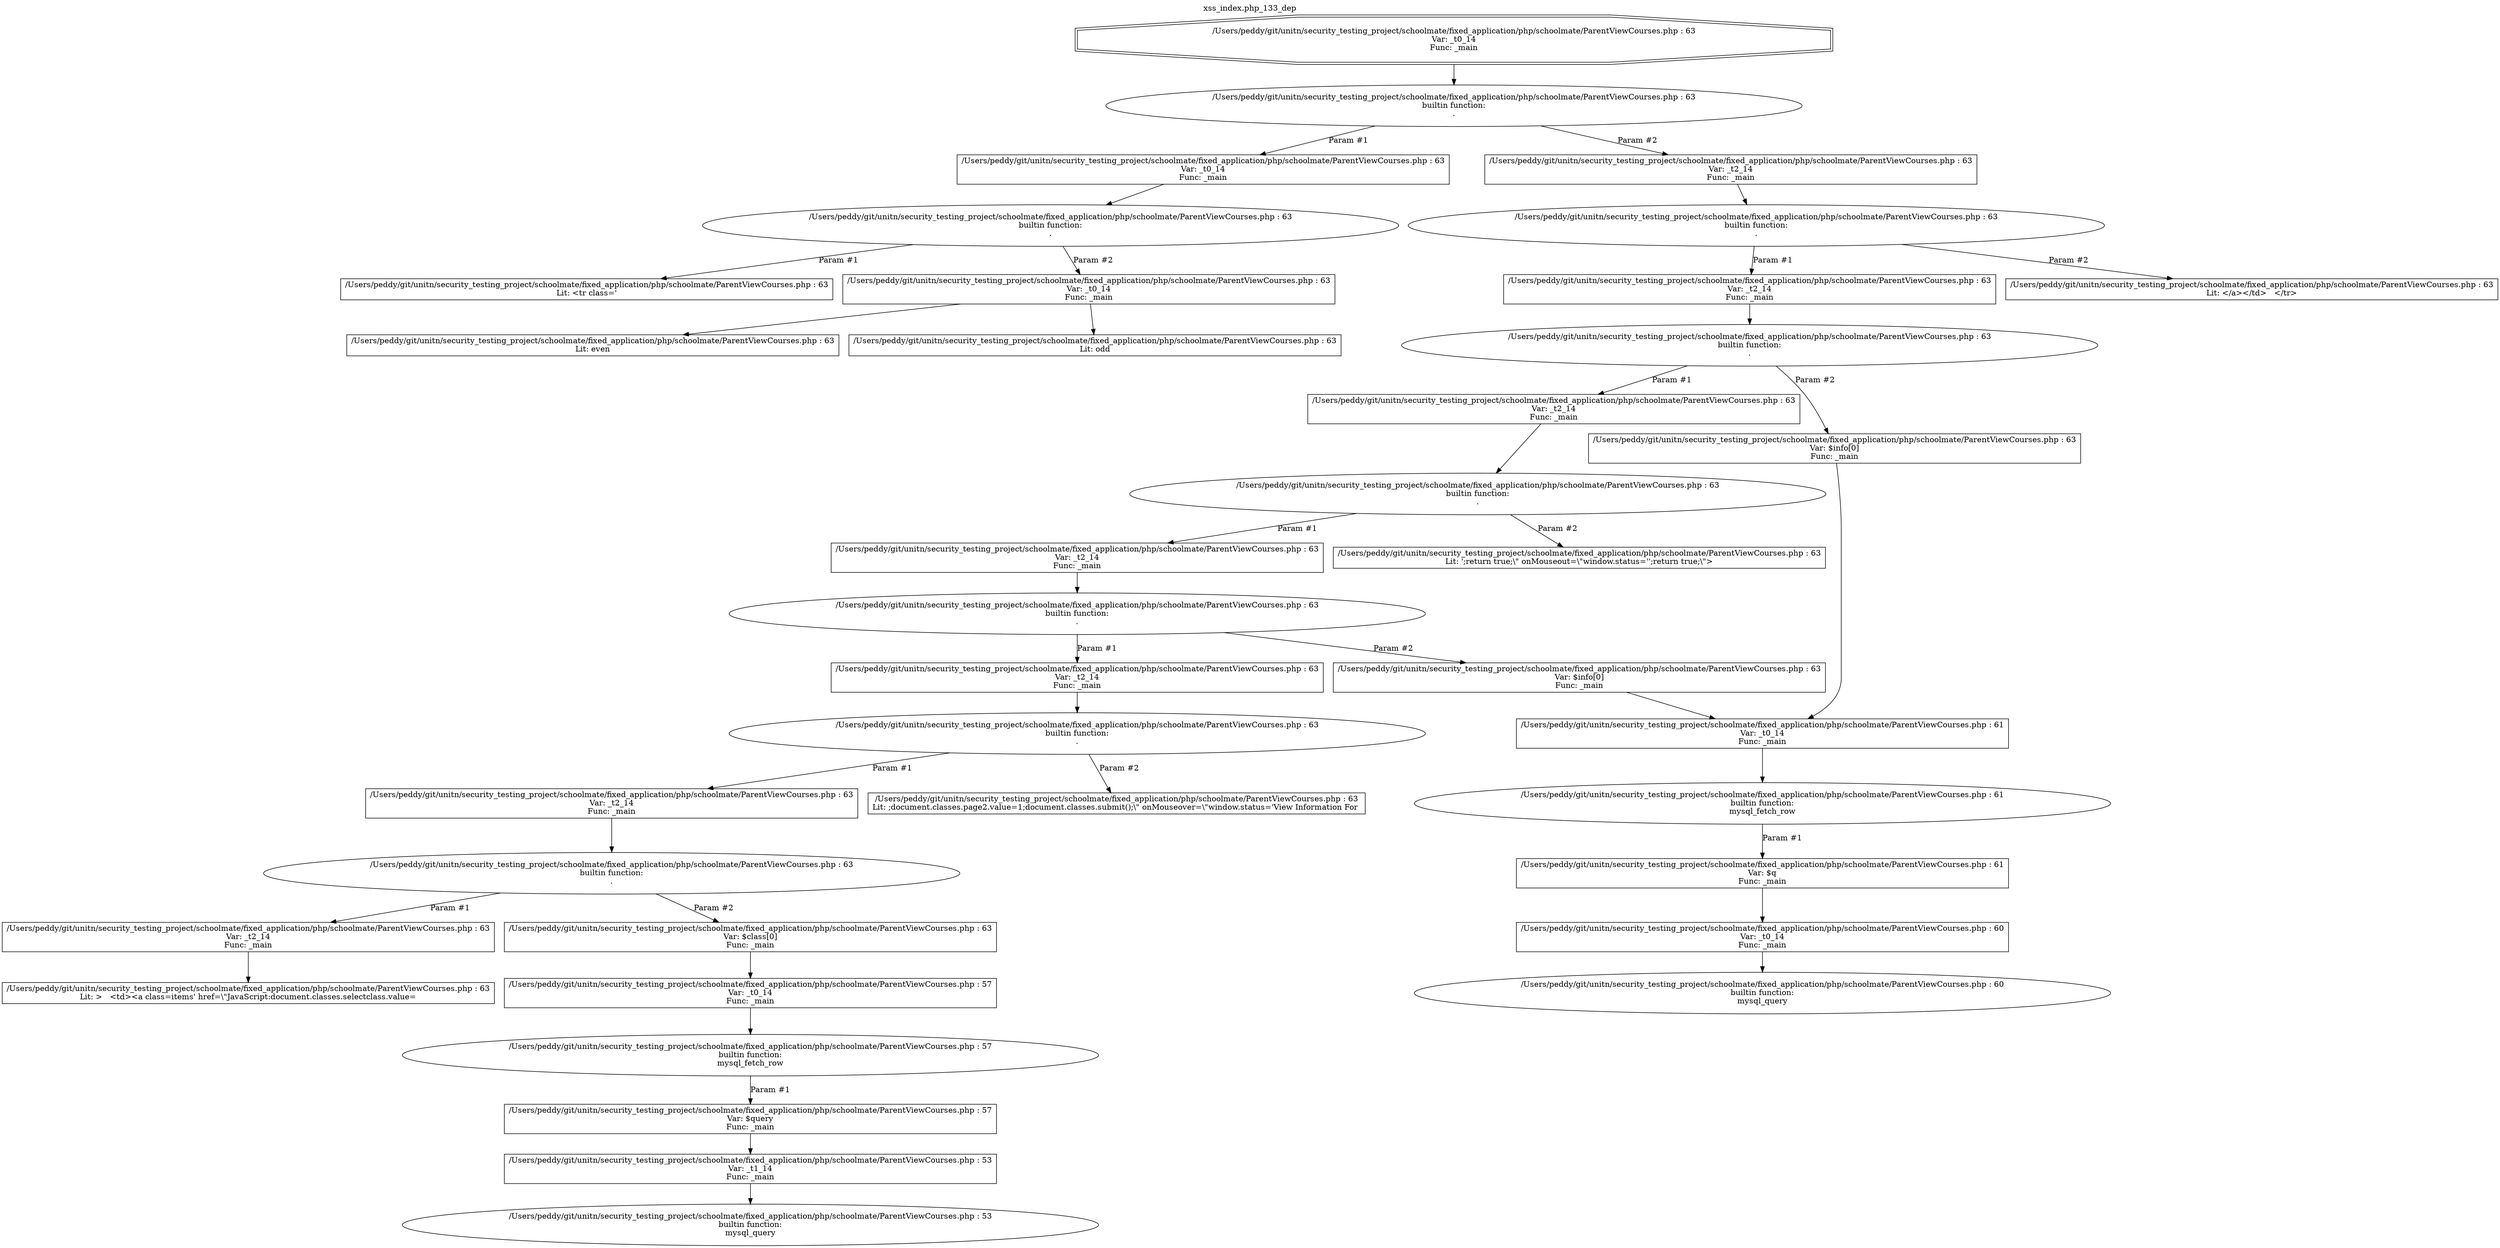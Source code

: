digraph cfg {
  label="xss_index.php_133_dep";
  labelloc=t;
  n1 [shape=doubleoctagon, label="/Users/peddy/git/unitn/security_testing_project/schoolmate/fixed_application/php/schoolmate/ParentViewCourses.php : 63\nVar: _t0_14\nFunc: _main\n"];
  n2 [shape=ellipse, label="/Users/peddy/git/unitn/security_testing_project/schoolmate/fixed_application/php/schoolmate/ParentViewCourses.php : 63\nbuiltin function:\n.\n"];
  n3 [shape=box, label="/Users/peddy/git/unitn/security_testing_project/schoolmate/fixed_application/php/schoolmate/ParentViewCourses.php : 63\nVar: _t0_14\nFunc: _main\n"];
  n4 [shape=ellipse, label="/Users/peddy/git/unitn/security_testing_project/schoolmate/fixed_application/php/schoolmate/ParentViewCourses.php : 63\nbuiltin function:\n.\n"];
  n5 [shape=box, label="/Users/peddy/git/unitn/security_testing_project/schoolmate/fixed_application/php/schoolmate/ParentViewCourses.php : 63\nLit: <tr class='\n"];
  n6 [shape=box, label="/Users/peddy/git/unitn/security_testing_project/schoolmate/fixed_application/php/schoolmate/ParentViewCourses.php : 63\nVar: _t0_14\nFunc: _main\n"];
  n7 [shape=box, label="/Users/peddy/git/unitn/security_testing_project/schoolmate/fixed_application/php/schoolmate/ParentViewCourses.php : 63\nLit: even\n"];
  n8 [shape=box, label="/Users/peddy/git/unitn/security_testing_project/schoolmate/fixed_application/php/schoolmate/ParentViewCourses.php : 63\nLit: odd\n"];
  n9 [shape=box, label="/Users/peddy/git/unitn/security_testing_project/schoolmate/fixed_application/php/schoolmate/ParentViewCourses.php : 63\nVar: _t2_14\nFunc: _main\n"];
  n10 [shape=ellipse, label="/Users/peddy/git/unitn/security_testing_project/schoolmate/fixed_application/php/schoolmate/ParentViewCourses.php : 63\nbuiltin function:\n.\n"];
  n11 [shape=box, label="/Users/peddy/git/unitn/security_testing_project/schoolmate/fixed_application/php/schoolmate/ParentViewCourses.php : 63\nVar: _t2_14\nFunc: _main\n"];
  n12 [shape=ellipse, label="/Users/peddy/git/unitn/security_testing_project/schoolmate/fixed_application/php/schoolmate/ParentViewCourses.php : 63\nbuiltin function:\n.\n"];
  n13 [shape=box, label="/Users/peddy/git/unitn/security_testing_project/schoolmate/fixed_application/php/schoolmate/ParentViewCourses.php : 63\nVar: _t2_14\nFunc: _main\n"];
  n14 [shape=ellipse, label="/Users/peddy/git/unitn/security_testing_project/schoolmate/fixed_application/php/schoolmate/ParentViewCourses.php : 63\nbuiltin function:\n.\n"];
  n15 [shape=box, label="/Users/peddy/git/unitn/security_testing_project/schoolmate/fixed_application/php/schoolmate/ParentViewCourses.php : 63\nVar: _t2_14\nFunc: _main\n"];
  n16 [shape=ellipse, label="/Users/peddy/git/unitn/security_testing_project/schoolmate/fixed_application/php/schoolmate/ParentViewCourses.php : 63\nbuiltin function:\n.\n"];
  n17 [shape=box, label="/Users/peddy/git/unitn/security_testing_project/schoolmate/fixed_application/php/schoolmate/ParentViewCourses.php : 63\nVar: _t2_14\nFunc: _main\n"];
  n18 [shape=ellipse, label="/Users/peddy/git/unitn/security_testing_project/schoolmate/fixed_application/php/schoolmate/ParentViewCourses.php : 63\nbuiltin function:\n.\n"];
  n19 [shape=box, label="/Users/peddy/git/unitn/security_testing_project/schoolmate/fixed_application/php/schoolmate/ParentViewCourses.php : 63\nVar: _t2_14\nFunc: _main\n"];
  n20 [shape=ellipse, label="/Users/peddy/git/unitn/security_testing_project/schoolmate/fixed_application/php/schoolmate/ParentViewCourses.php : 63\nbuiltin function:\n.\n"];
  n21 [shape=box, label="/Users/peddy/git/unitn/security_testing_project/schoolmate/fixed_application/php/schoolmate/ParentViewCourses.php : 63\nVar: _t2_14\nFunc: _main\n"];
  n22 [shape=box, label="/Users/peddy/git/unitn/security_testing_project/schoolmate/fixed_application/php/schoolmate/ParentViewCourses.php : 63\nLit: >   <td><a class=items' href=\\\"JavaScript:document.classes.selectclass.value=\n"];
  n23 [shape=box, label="/Users/peddy/git/unitn/security_testing_project/schoolmate/fixed_application/php/schoolmate/ParentViewCourses.php : 63\nVar: $class[0]\nFunc: _main\n"];
  n24 [shape=box, label="/Users/peddy/git/unitn/security_testing_project/schoolmate/fixed_application/php/schoolmate/ParentViewCourses.php : 57\nVar: _t0_14\nFunc: _main\n"];
  n25 [shape=ellipse, label="/Users/peddy/git/unitn/security_testing_project/schoolmate/fixed_application/php/schoolmate/ParentViewCourses.php : 57\nbuiltin function:\nmysql_fetch_row\n"];
  n26 [shape=box, label="/Users/peddy/git/unitn/security_testing_project/schoolmate/fixed_application/php/schoolmate/ParentViewCourses.php : 57\nVar: $query\nFunc: _main\n"];
  n27 [shape=box, label="/Users/peddy/git/unitn/security_testing_project/schoolmate/fixed_application/php/schoolmate/ParentViewCourses.php : 53\nVar: _t1_14\nFunc: _main\n"];
  n28 [shape=ellipse, label="/Users/peddy/git/unitn/security_testing_project/schoolmate/fixed_application/php/schoolmate/ParentViewCourses.php : 53\nbuiltin function:\nmysql_query\n"];
  n29 [shape=box, label="/Users/peddy/git/unitn/security_testing_project/schoolmate/fixed_application/php/schoolmate/ParentViewCourses.php : 63\nLit: ;document.classes.page2.value=1;document.classes.submit();\\\" onMouseover=\\\"window.status='View Information For \n"];
  n30 [shape=box, label="/Users/peddy/git/unitn/security_testing_project/schoolmate/fixed_application/php/schoolmate/ParentViewCourses.php : 63\nVar: $info[0]\nFunc: _main\n"];
  n31 [shape=box, label="/Users/peddy/git/unitn/security_testing_project/schoolmate/fixed_application/php/schoolmate/ParentViewCourses.php : 61\nVar: _t0_14\nFunc: _main\n"];
  n32 [shape=ellipse, label="/Users/peddy/git/unitn/security_testing_project/schoolmate/fixed_application/php/schoolmate/ParentViewCourses.php : 61\nbuiltin function:\nmysql_fetch_row\n"];
  n33 [shape=box, label="/Users/peddy/git/unitn/security_testing_project/schoolmate/fixed_application/php/schoolmate/ParentViewCourses.php : 61\nVar: $q\nFunc: _main\n"];
  n34 [shape=box, label="/Users/peddy/git/unitn/security_testing_project/schoolmate/fixed_application/php/schoolmate/ParentViewCourses.php : 60\nVar: _t0_14\nFunc: _main\n"];
  n35 [shape=ellipse, label="/Users/peddy/git/unitn/security_testing_project/schoolmate/fixed_application/php/schoolmate/ParentViewCourses.php : 60\nbuiltin function:\nmysql_query\n"];
  n36 [shape=box, label="/Users/peddy/git/unitn/security_testing_project/schoolmate/fixed_application/php/schoolmate/ParentViewCourses.php : 63\nLit: ';return true;\\\" onMouseout=\\\"window.status='';return true;\\\">\n"];
  n37 [shape=box, label="/Users/peddy/git/unitn/security_testing_project/schoolmate/fixed_application/php/schoolmate/ParentViewCourses.php : 63\nVar: $info[0]\nFunc: _main\n"];
  n38 [shape=box, label="/Users/peddy/git/unitn/security_testing_project/schoolmate/fixed_application/php/schoolmate/ParentViewCourses.php : 63\nLit: </a></td>   </tr>\n"];
  n1 -> n2;
  n3 -> n4;
  n4 -> n5[label="Param #1"];
  n4 -> n6[label="Param #2"];
  n6 -> n7;
  n6 -> n8;
  n2 -> n3[label="Param #1"];
  n2 -> n9[label="Param #2"];
  n9 -> n10;
  n11 -> n12;
  n13 -> n14;
  n15 -> n16;
  n17 -> n18;
  n19 -> n20;
  n21 -> n22;
  n20 -> n21[label="Param #1"];
  n20 -> n23[label="Param #2"];
  n24 -> n25;
  n27 -> n28;
  n26 -> n27;
  n25 -> n26[label="Param #1"];
  n23 -> n24;
  n18 -> n19[label="Param #1"];
  n18 -> n29[label="Param #2"];
  n16 -> n17[label="Param #1"];
  n16 -> n30[label="Param #2"];
  n31 -> n32;
  n34 -> n35;
  n33 -> n34;
  n32 -> n33[label="Param #1"];
  n30 -> n31;
  n14 -> n15[label="Param #1"];
  n14 -> n36[label="Param #2"];
  n12 -> n13[label="Param #1"];
  n12 -> n37[label="Param #2"];
  n37 -> n31;
  n10 -> n11[label="Param #1"];
  n10 -> n38[label="Param #2"];
}
